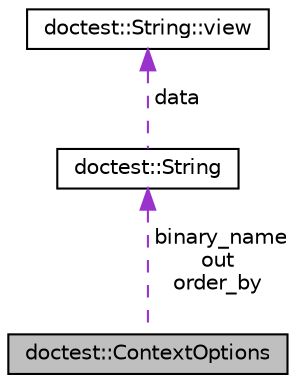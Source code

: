 digraph "doctest::ContextOptions"
{
 // LATEX_PDF_SIZE
  edge [fontname="Helvetica",fontsize="10",labelfontname="Helvetica",labelfontsize="10"];
  node [fontname="Helvetica",fontsize="10",shape=record];
  Node1 [label="doctest::ContextOptions",height=0.2,width=0.4,color="black", fillcolor="grey75", style="filled", fontcolor="black",tooltip="OCLINT too many fields."];
  Node2 -> Node1 [dir="back",color="darkorchid3",fontsize="10",style="dashed",label=" binary_name\nout\norder_by" ,fontname="Helvetica"];
  Node2 [label="doctest::String",height=0.2,width=0.4,color="black", fillcolor="white", style="filled",URL="$classdoctest_1_1_string.html",tooltip=" "];
  Node3 -> Node2 [dir="back",color="darkorchid3",fontsize="10",style="dashed",label=" data" ,fontname="Helvetica"];
  Node3 [label="doctest::String::view",height=0.2,width=0.4,color="black", fillcolor="white", style="filled",URL="$structdoctest_1_1_string_1_1view.html",tooltip="OCLINT avoid private static members."];
}
